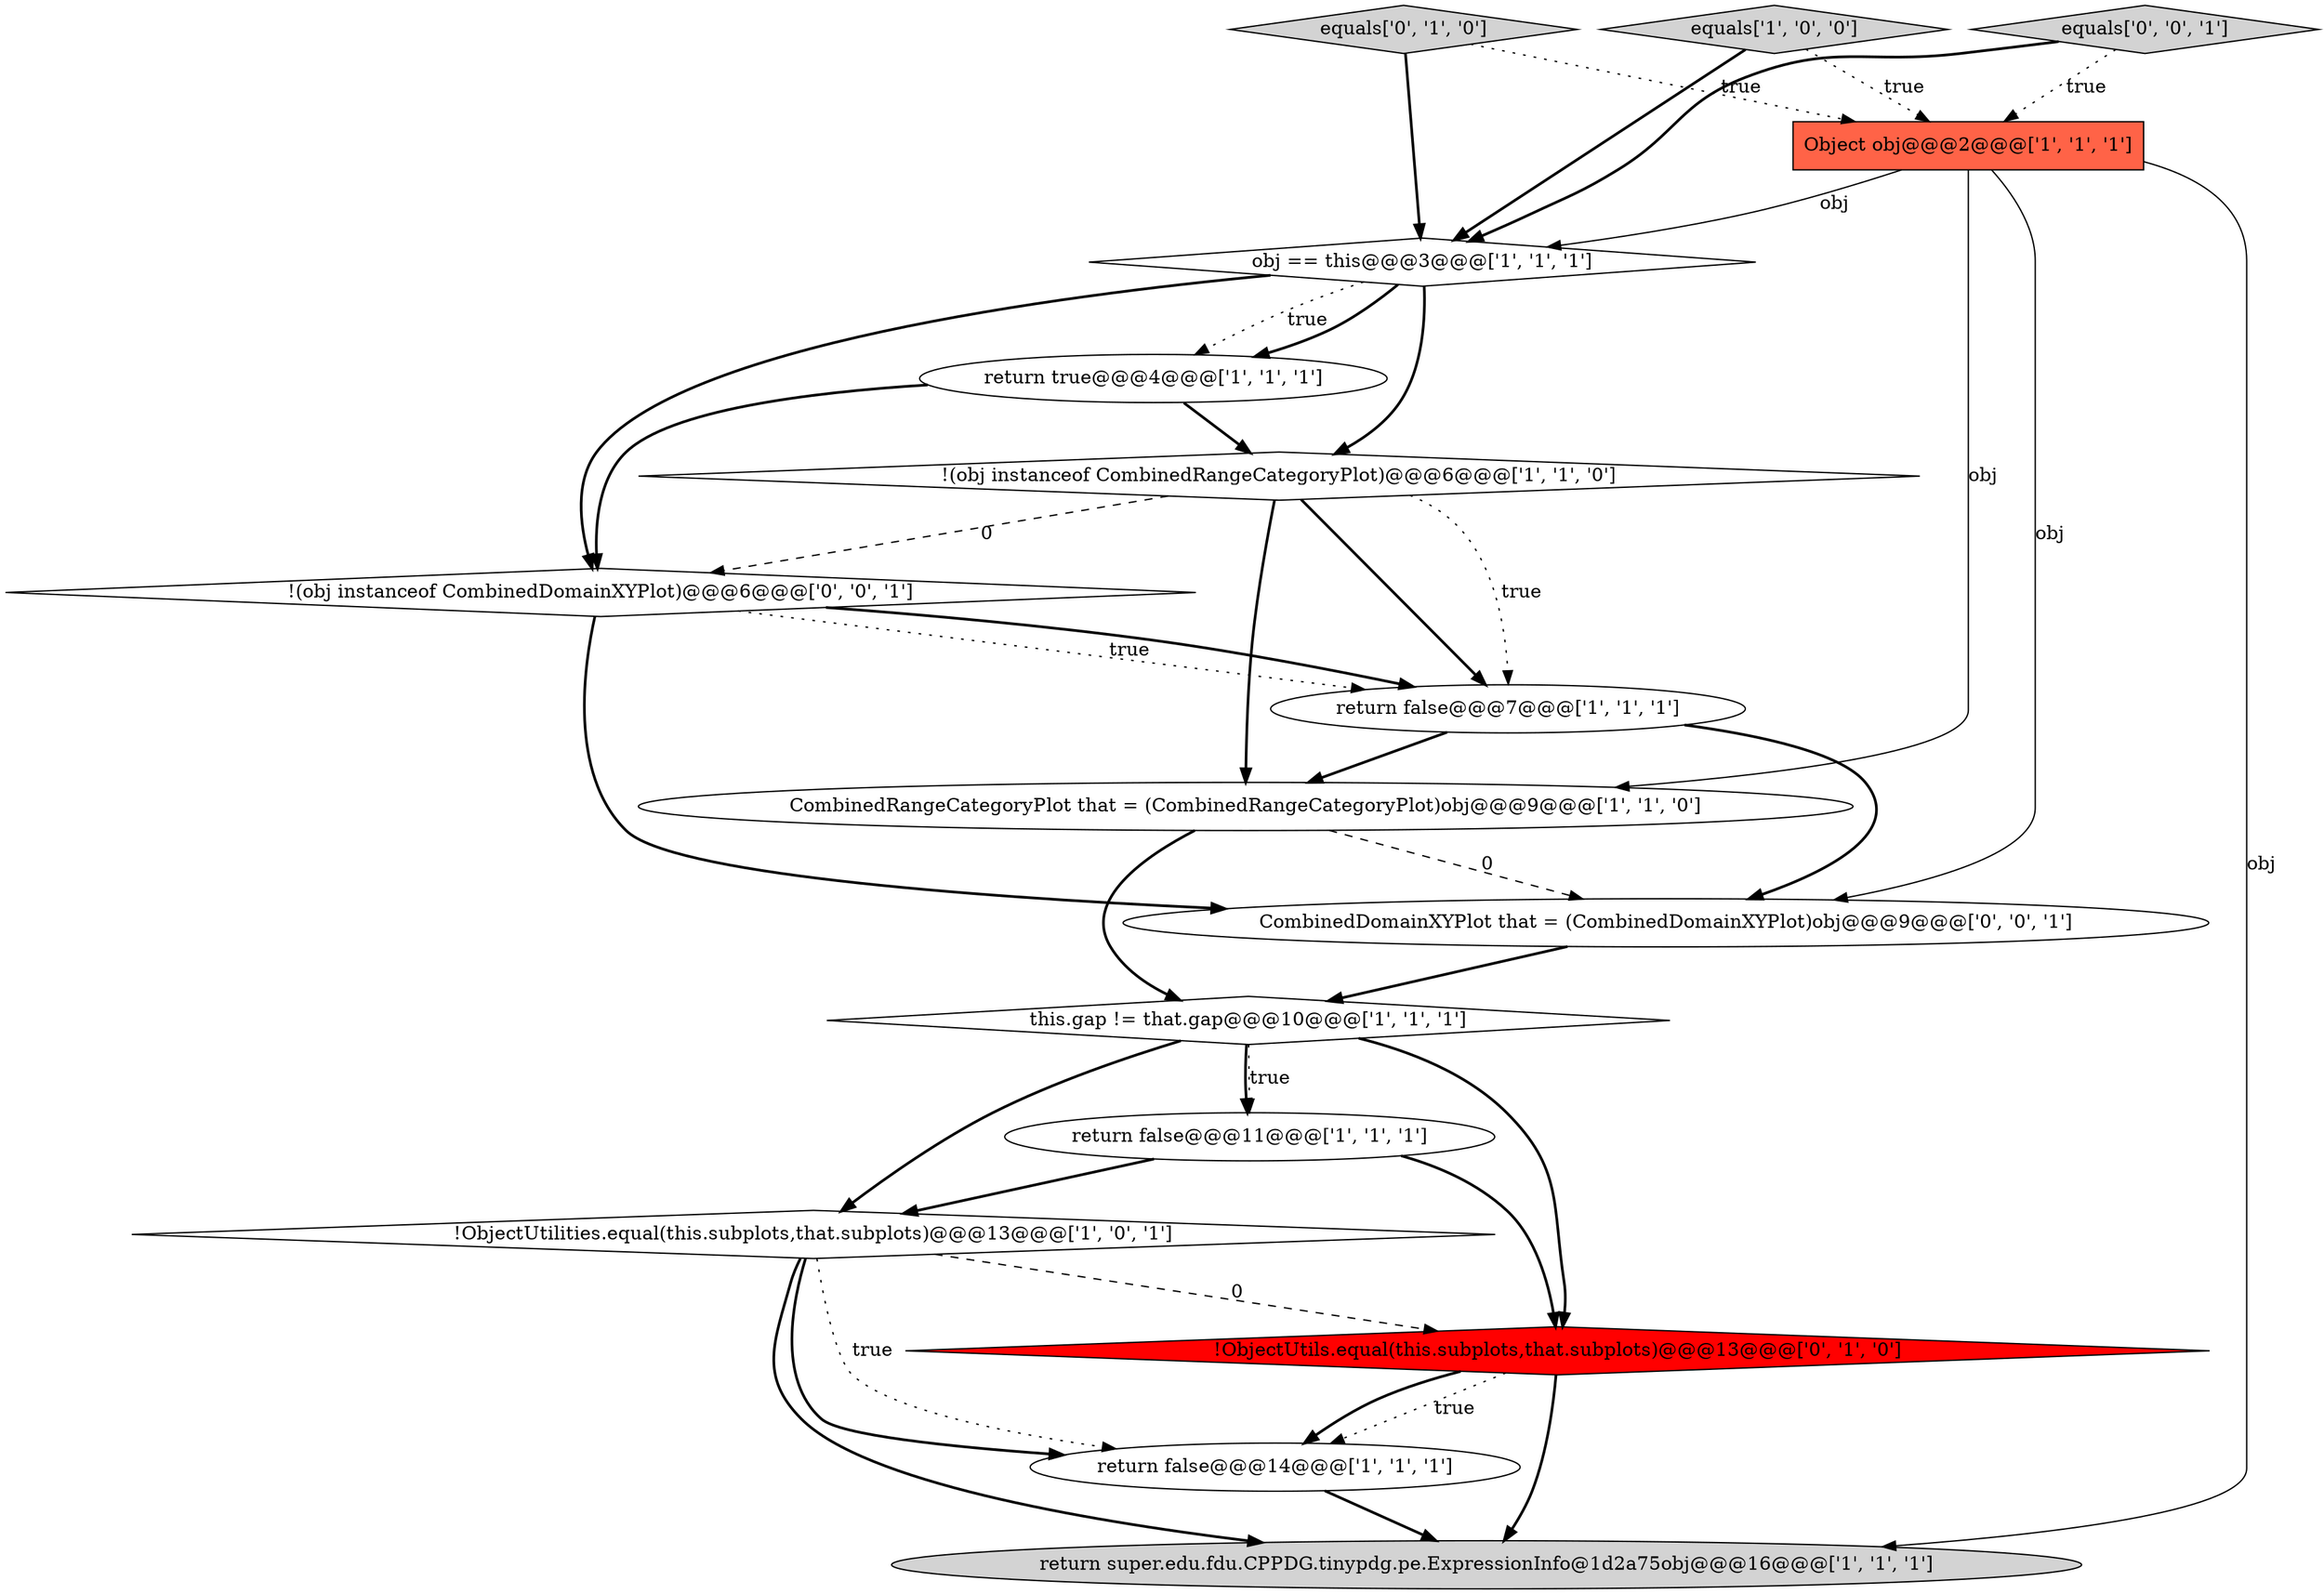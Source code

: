 digraph {
14 [style = filled, label = "equals['0', '0', '1']", fillcolor = lightgray, shape = diamond image = "AAA0AAABBB3BBB"];
1 [style = filled, label = "return false@@@7@@@['1', '1', '1']", fillcolor = white, shape = ellipse image = "AAA0AAABBB1BBB"];
9 [style = filled, label = "!(obj instanceof CombinedRangeCategoryPlot)@@@6@@@['1', '1', '0']", fillcolor = white, shape = diamond image = "AAA0AAABBB1BBB"];
7 [style = filled, label = "!ObjectUtilities.equal(this.subplots,that.subplots)@@@13@@@['1', '0', '1']", fillcolor = white, shape = diamond image = "AAA0AAABBB1BBB"];
10 [style = filled, label = "return false@@@11@@@['1', '1', '1']", fillcolor = white, shape = ellipse image = "AAA0AAABBB1BBB"];
11 [style = filled, label = "return false@@@14@@@['1', '1', '1']", fillcolor = white, shape = ellipse image = "AAA0AAABBB1BBB"];
3 [style = filled, label = "CombinedRangeCategoryPlot that = (CombinedRangeCategoryPlot)obj@@@9@@@['1', '1', '0']", fillcolor = white, shape = ellipse image = "AAA0AAABBB1BBB"];
12 [style = filled, label = "!ObjectUtils.equal(this.subplots,that.subplots)@@@13@@@['0', '1', '0']", fillcolor = red, shape = diamond image = "AAA1AAABBB2BBB"];
0 [style = filled, label = "return true@@@4@@@['1', '1', '1']", fillcolor = white, shape = ellipse image = "AAA0AAABBB1BBB"];
15 [style = filled, label = "!(obj instanceof CombinedDomainXYPlot)@@@6@@@['0', '0', '1']", fillcolor = white, shape = diamond image = "AAA0AAABBB3BBB"];
6 [style = filled, label = "Object obj@@@2@@@['1', '1', '1']", fillcolor = tomato, shape = box image = "AAA0AAABBB1BBB"];
2 [style = filled, label = "this.gap != that.gap@@@10@@@['1', '1', '1']", fillcolor = white, shape = diamond image = "AAA0AAABBB1BBB"];
16 [style = filled, label = "CombinedDomainXYPlot that = (CombinedDomainXYPlot)obj@@@9@@@['0', '0', '1']", fillcolor = white, shape = ellipse image = "AAA0AAABBB3BBB"];
4 [style = filled, label = "equals['1', '0', '0']", fillcolor = lightgray, shape = diamond image = "AAA0AAABBB1BBB"];
8 [style = filled, label = "return super.edu.fdu.CPPDG.tinypdg.pe.ExpressionInfo@1d2a75obj@@@16@@@['1', '1', '1']", fillcolor = lightgray, shape = ellipse image = "AAA0AAABBB1BBB"];
5 [style = filled, label = "obj == this@@@3@@@['1', '1', '1']", fillcolor = white, shape = diamond image = "AAA0AAABBB1BBB"];
13 [style = filled, label = "equals['0', '1', '0']", fillcolor = lightgray, shape = diamond image = "AAA0AAABBB2BBB"];
4->6 [style = dotted, label="true"];
13->6 [style = dotted, label="true"];
0->9 [style = bold, label=""];
7->11 [style = bold, label=""];
6->3 [style = solid, label="obj"];
5->9 [style = bold, label=""];
12->11 [style = bold, label=""];
1->3 [style = bold, label=""];
5->15 [style = bold, label=""];
6->8 [style = solid, label="obj"];
5->0 [style = dotted, label="true"];
6->16 [style = solid, label="obj"];
16->2 [style = bold, label=""];
2->10 [style = bold, label=""];
7->8 [style = bold, label=""];
15->16 [style = bold, label=""];
10->7 [style = bold, label=""];
0->15 [style = bold, label=""];
2->12 [style = bold, label=""];
12->11 [style = dotted, label="true"];
7->11 [style = dotted, label="true"];
3->2 [style = bold, label=""];
5->0 [style = bold, label=""];
9->15 [style = dashed, label="0"];
10->12 [style = bold, label=""];
12->8 [style = bold, label=""];
15->1 [style = dotted, label="true"];
1->16 [style = bold, label=""];
9->1 [style = dotted, label="true"];
13->5 [style = bold, label=""];
7->12 [style = dashed, label="0"];
9->3 [style = bold, label=""];
11->8 [style = bold, label=""];
6->5 [style = solid, label="obj"];
2->7 [style = bold, label=""];
9->1 [style = bold, label=""];
4->5 [style = bold, label=""];
3->16 [style = dashed, label="0"];
2->10 [style = dotted, label="true"];
14->5 [style = bold, label=""];
15->1 [style = bold, label=""];
14->6 [style = dotted, label="true"];
}
